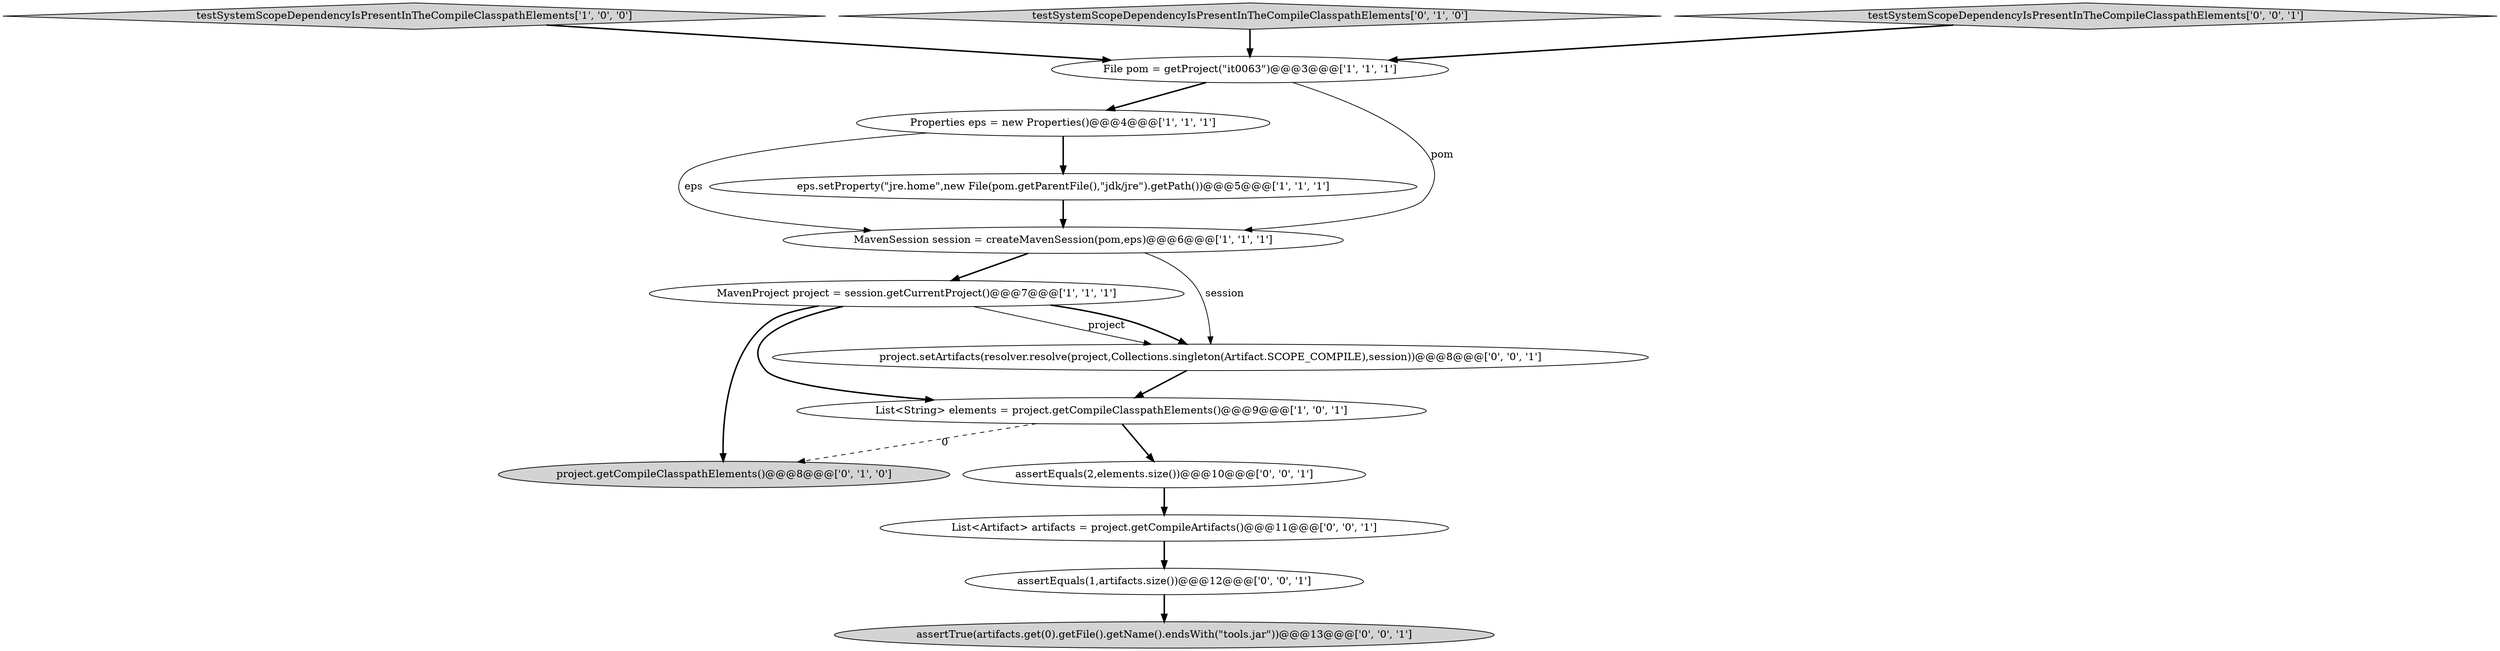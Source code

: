 digraph {
1 [style = filled, label = "testSystemScopeDependencyIsPresentInTheCompileClasspathElements['1', '0', '0']", fillcolor = lightgray, shape = diamond image = "AAA0AAABBB1BBB"];
6 [style = filled, label = "MavenProject project = session.getCurrentProject()@@@7@@@['1', '1', '1']", fillcolor = white, shape = ellipse image = "AAA0AAABBB1BBB"];
8 [style = filled, label = "testSystemScopeDependencyIsPresentInTheCompileClasspathElements['0', '1', '0']", fillcolor = lightgray, shape = diamond image = "AAA0AAABBB2BBB"];
7 [style = filled, label = "project.getCompileClasspathElements()@@@8@@@['0', '1', '0']", fillcolor = lightgray, shape = ellipse image = "AAA1AAABBB2BBB"];
5 [style = filled, label = "List<String> elements = project.getCompileClasspathElements()@@@9@@@['1', '0', '1']", fillcolor = white, shape = ellipse image = "AAA0AAABBB1BBB"];
0 [style = filled, label = "Properties eps = new Properties()@@@4@@@['1', '1', '1']", fillcolor = white, shape = ellipse image = "AAA0AAABBB1BBB"];
10 [style = filled, label = "List<Artifact> artifacts = project.getCompileArtifacts()@@@11@@@['0', '0', '1']", fillcolor = white, shape = ellipse image = "AAA0AAABBB3BBB"];
11 [style = filled, label = "assertEquals(1,artifacts.size())@@@12@@@['0', '0', '1']", fillcolor = white, shape = ellipse image = "AAA0AAABBB3BBB"];
12 [style = filled, label = "assertTrue(artifacts.get(0).getFile().getName().endsWith(\"tools.jar\"))@@@13@@@['0', '0', '1']", fillcolor = lightgray, shape = ellipse image = "AAA0AAABBB3BBB"];
4 [style = filled, label = "MavenSession session = createMavenSession(pom,eps)@@@6@@@['1', '1', '1']", fillcolor = white, shape = ellipse image = "AAA0AAABBB1BBB"];
13 [style = filled, label = "project.setArtifacts(resolver.resolve(project,Collections.singleton(Artifact.SCOPE_COMPILE),session))@@@8@@@['0', '0', '1']", fillcolor = white, shape = ellipse image = "AAA0AAABBB3BBB"];
3 [style = filled, label = "File pom = getProject(\"it0063\")@@@3@@@['1', '1', '1']", fillcolor = white, shape = ellipse image = "AAA0AAABBB1BBB"];
14 [style = filled, label = "testSystemScopeDependencyIsPresentInTheCompileClasspathElements['0', '0', '1']", fillcolor = lightgray, shape = diamond image = "AAA0AAABBB3BBB"];
9 [style = filled, label = "assertEquals(2,elements.size())@@@10@@@['0', '0', '1']", fillcolor = white, shape = ellipse image = "AAA0AAABBB3BBB"];
2 [style = filled, label = "eps.setProperty(\"jre.home\",new File(pom.getParentFile(),\"jdk/jre\").getPath())@@@5@@@['1', '1', '1']", fillcolor = white, shape = ellipse image = "AAA0AAABBB1BBB"];
4->13 [style = solid, label="session"];
6->13 [style = solid, label="project"];
5->7 [style = dashed, label="0"];
4->6 [style = bold, label=""];
1->3 [style = bold, label=""];
3->4 [style = solid, label="pom"];
0->4 [style = solid, label="eps"];
0->2 [style = bold, label=""];
6->7 [style = bold, label=""];
6->13 [style = bold, label=""];
10->11 [style = bold, label=""];
2->4 [style = bold, label=""];
11->12 [style = bold, label=""];
14->3 [style = bold, label=""];
5->9 [style = bold, label=""];
3->0 [style = bold, label=""];
13->5 [style = bold, label=""];
8->3 [style = bold, label=""];
6->5 [style = bold, label=""];
9->10 [style = bold, label=""];
}
